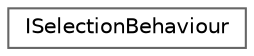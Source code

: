digraph "Graphical Class Hierarchy"
{
 // LATEX_PDF_SIZE
  bgcolor="transparent";
  edge [fontname=Helvetica,fontsize=10,labelfontname=Helvetica,labelfontsize=10];
  node [fontname=Helvetica,fontsize=10,shape=box,height=0.2,width=0.4];
  rankdir="LR";
  Node0 [id="Node000000",label="ISelectionBehaviour",height=0.2,width=0.4,color="grey40", fillcolor="white", style="filled",URL="$interface_i_selection_behaviour.html",tooltip=" "];
}

